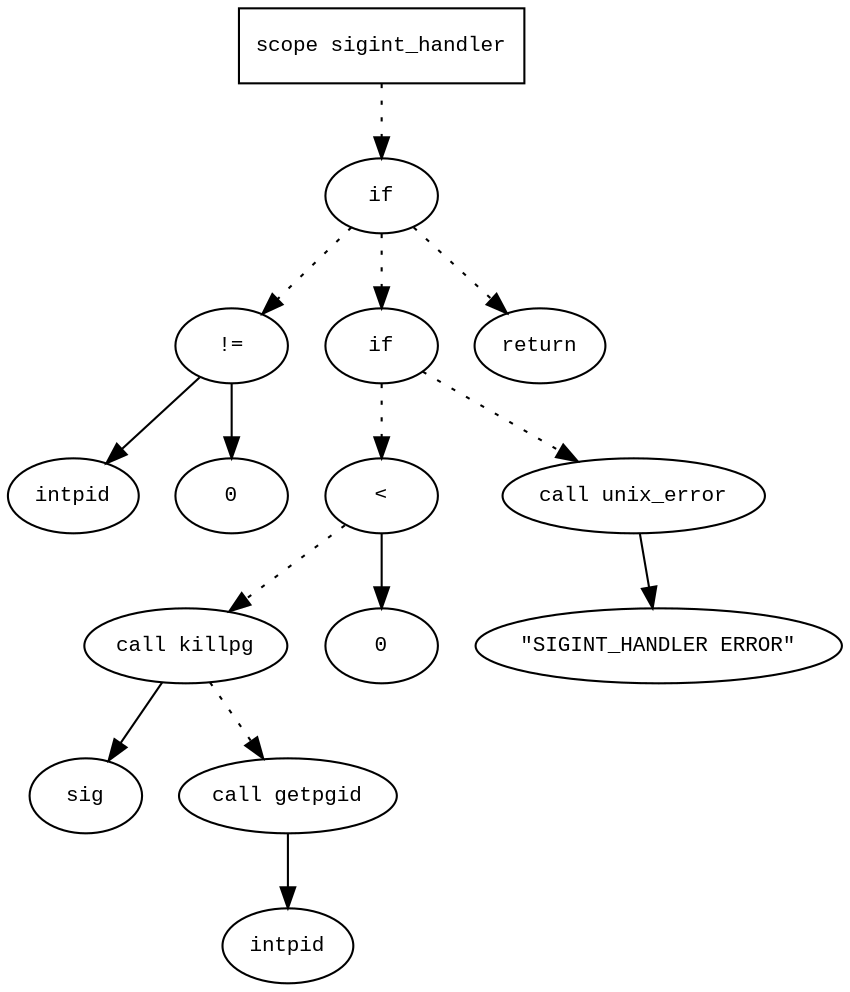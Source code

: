 digraph AST {
  graph [fontname="Times New Roman",fontsize=10];
  node  [fontname="Courier New",fontsize=10];
  edge  [fontname="Times New Roman",fontsize=10];

  node1 [label="scope sigint_handler",shape=box];
  node2 [label="if",shape=ellipse];
  node1 -> node2 [style=dotted];
  node3 [label="!=",shape=ellipse];
  node4 [label="intpid",shape=ellipse];
  node3 -> node4;
  node5 [label="0",shape=ellipse];
  node3 -> node5;
  node2 -> node3 [style=dotted];
  node6 [label="if",shape=ellipse];
  node2 -> node6 [style=dotted];
  node7 [label="<",shape=ellipse];
  node8 [label="call killpg",shape=ellipse];
  node9 [label="sig",shape=ellipse];
  node8 -> node9;
  node10 [label="call getpgid",shape=ellipse];
  node11 [label="intpid",shape=ellipse];
  node10 -> node11;
  node8 -> node10 [style=dotted];
  node7 -> node8 [style=dotted];
  node12 [label="0",shape=ellipse];
  node7 -> node12;
  node6 -> node7 [style=dotted];
  node13 [label="call unix_error",shape=ellipse];
  node14 [label="\"SIGINT_HANDLER ERROR\"",shape=ellipse];
  node13 -> node14;
  node6 -> node13 [style=dotted];
  node15 [label="return",shape=ellipse];
  node2 -> node15 [style=dotted];
} 